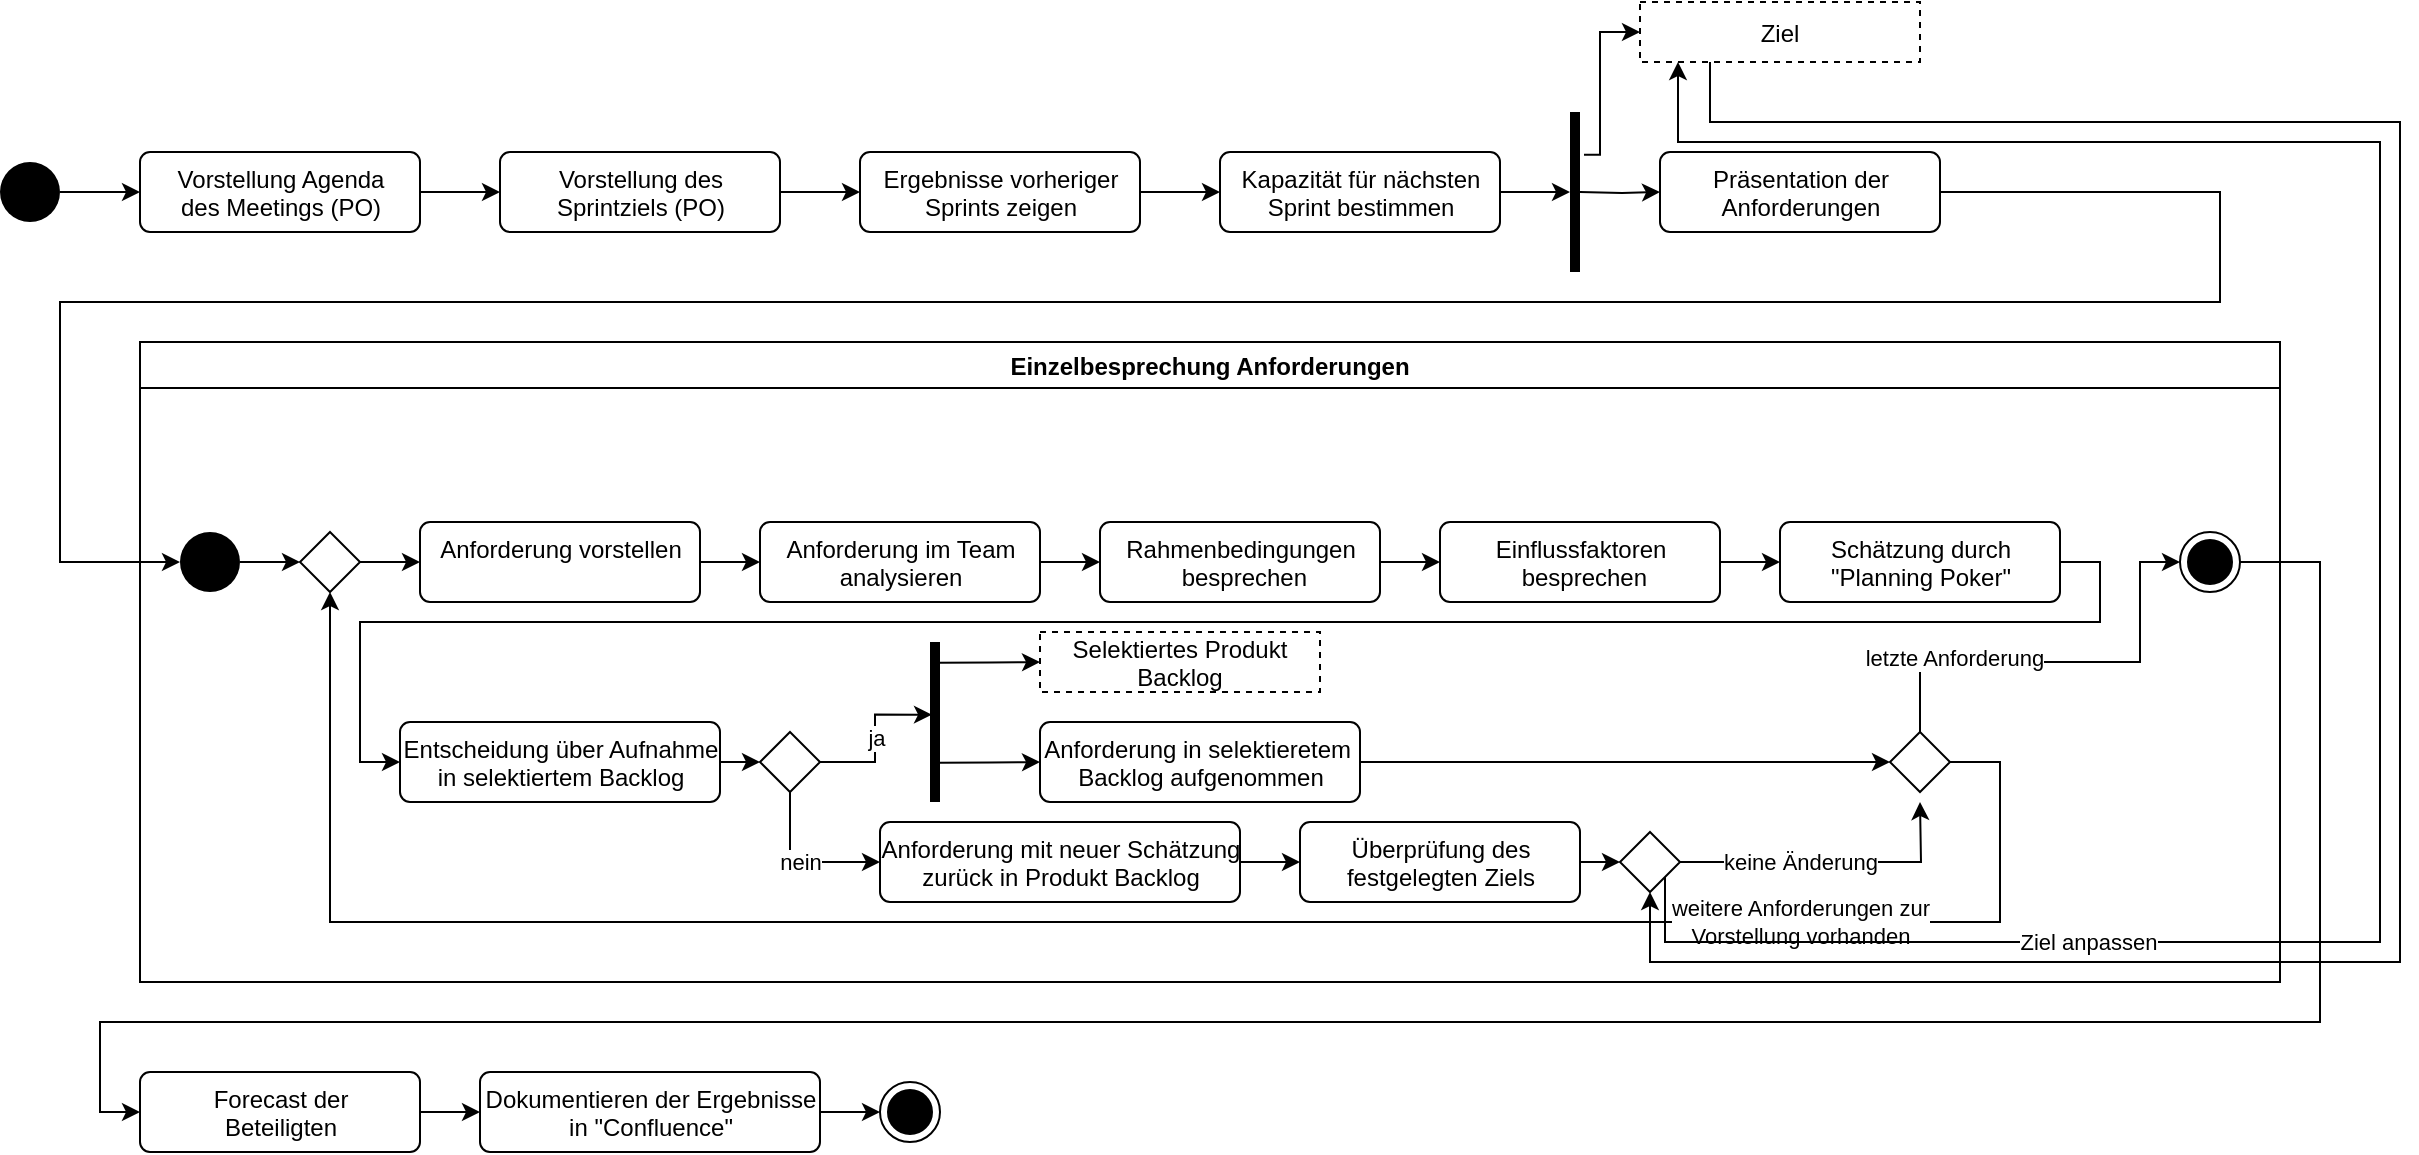 <mxfile version="13.9.9" type="github">
  <diagram id="WU-bccYG8VfvNMt3Ym44" name="Page-1">
    <mxGraphModel dx="2062" dy="1066" grid="1" gridSize="10" guides="1" tooltips="1" connect="1" arrows="1" fold="1" page="1" pageScale="1" pageWidth="827" pageHeight="1169" math="0" shadow="0">
      <root>
        <mxCell id="0" />
        <mxCell id="1" parent="0" />
        <mxCell id="taXNxG0utG7mMQOND9qC-6" style="edgeStyle=orthogonalEdgeStyle;rounded=0;orthogonalLoop=1;jettySize=auto;html=1;exitX=1;exitY=0.5;exitDx=0;exitDy=0;entryX=0;entryY=0.5;entryDx=0;entryDy=0;" edge="1" parent="1" source="taXNxG0utG7mMQOND9qC-2" target="taXNxG0utG7mMQOND9qC-3">
          <mxGeometry relative="1" as="geometry" />
        </mxCell>
        <mxCell id="taXNxG0utG7mMQOND9qC-2" value="Vorstellung Agenda&lt;br&gt;des Meetings (PO)" style="html=1;align=center;verticalAlign=top;rounded=1;absoluteArcSize=1;arcSize=10;dashed=0;" vertex="1" parent="1">
          <mxGeometry x="120" y="85" width="140" height="40" as="geometry" />
        </mxCell>
        <mxCell id="taXNxG0utG7mMQOND9qC-46" style="edgeStyle=orthogonalEdgeStyle;rounded=0;orthogonalLoop=1;jettySize=auto;html=1;exitX=1;exitY=0.5;exitDx=0;exitDy=0;entryX=0;entryY=0.5;entryDx=0;entryDy=0;" edge="1" parent="1" source="taXNxG0utG7mMQOND9qC-3" target="taXNxG0utG7mMQOND9qC-44">
          <mxGeometry relative="1" as="geometry" />
        </mxCell>
        <mxCell id="taXNxG0utG7mMQOND9qC-3" value="Vorstellung des &lt;br&gt;Sprintziels (PO)" style="html=1;align=center;verticalAlign=top;rounded=1;absoluteArcSize=1;arcSize=10;dashed=0;" vertex="1" parent="1">
          <mxGeometry x="300" y="85" width="140" height="40" as="geometry" />
        </mxCell>
        <mxCell id="taXNxG0utG7mMQOND9qC-5" style="edgeStyle=orthogonalEdgeStyle;rounded=0;orthogonalLoop=1;jettySize=auto;html=1;exitX=1;exitY=0.5;exitDx=0;exitDy=0;entryX=0;entryY=0.5;entryDx=0;entryDy=0;" edge="1" parent="1" source="taXNxG0utG7mMQOND9qC-4" target="taXNxG0utG7mMQOND9qC-2">
          <mxGeometry relative="1" as="geometry" />
        </mxCell>
        <mxCell id="taXNxG0utG7mMQOND9qC-4" value="" style="ellipse;fillColor=#000000;strokeColor=none;" vertex="1" parent="1">
          <mxGeometry x="50" y="90" width="30" height="30" as="geometry" />
        </mxCell>
        <mxCell id="taXNxG0utG7mMQOND9qC-7" value="Einzelbesprechung Anforderungen" style="swimlane;" vertex="1" parent="1">
          <mxGeometry x="120" y="180" width="1070" height="320" as="geometry" />
        </mxCell>
        <mxCell id="taXNxG0utG7mMQOND9qC-35" style="edgeStyle=orthogonalEdgeStyle;rounded=0;orthogonalLoop=1;jettySize=auto;html=1;exitX=1;exitY=0.5;exitDx=0;exitDy=0;entryX=0;entryY=0.5;entryDx=0;entryDy=0;" edge="1" parent="taXNxG0utG7mMQOND9qC-7" source="taXNxG0utG7mMQOND9qC-14" target="taXNxG0utG7mMQOND9qC-34">
          <mxGeometry relative="1" as="geometry" />
        </mxCell>
        <mxCell id="taXNxG0utG7mMQOND9qC-14" value="" style="ellipse;fillColor=#000000;strokeColor=none;" vertex="1" parent="taXNxG0utG7mMQOND9qC-7">
          <mxGeometry x="20" y="95" width="30" height="30" as="geometry" />
        </mxCell>
        <mxCell id="taXNxG0utG7mMQOND9qC-16" style="edgeStyle=orthogonalEdgeStyle;rounded=0;orthogonalLoop=1;jettySize=auto;html=1;exitX=1;exitY=0.5;exitDx=0;exitDy=0;entryX=0;entryY=0.5;entryDx=0;entryDy=0;" edge="1" parent="taXNxG0utG7mMQOND9qC-7" source="taXNxG0utG7mMQOND9qC-10" target="taXNxG0utG7mMQOND9qC-11">
          <mxGeometry relative="1" as="geometry" />
        </mxCell>
        <mxCell id="taXNxG0utG7mMQOND9qC-10" value="Anforderung vorstellen" style="html=1;align=center;verticalAlign=top;rounded=1;absoluteArcSize=1;arcSize=10;dashed=0;" vertex="1" parent="taXNxG0utG7mMQOND9qC-7">
          <mxGeometry x="140" y="90" width="140" height="40" as="geometry" />
        </mxCell>
        <mxCell id="taXNxG0utG7mMQOND9qC-17" style="edgeStyle=orthogonalEdgeStyle;rounded=0;orthogonalLoop=1;jettySize=auto;html=1;exitX=1;exitY=0.5;exitDx=0;exitDy=0;entryX=0;entryY=0.5;entryDx=0;entryDy=0;" edge="1" parent="taXNxG0utG7mMQOND9qC-7" source="taXNxG0utG7mMQOND9qC-11" target="taXNxG0utG7mMQOND9qC-12">
          <mxGeometry relative="1" as="geometry" />
        </mxCell>
        <mxCell id="taXNxG0utG7mMQOND9qC-11" value="Anforderung im Team&lt;br&gt;analysieren" style="html=1;align=center;verticalAlign=top;rounded=1;absoluteArcSize=1;arcSize=10;dashed=0;" vertex="1" parent="taXNxG0utG7mMQOND9qC-7">
          <mxGeometry x="310" y="90" width="140" height="40" as="geometry" />
        </mxCell>
        <mxCell id="taXNxG0utG7mMQOND9qC-18" style="edgeStyle=orthogonalEdgeStyle;rounded=0;orthogonalLoop=1;jettySize=auto;html=1;exitX=1;exitY=0.5;exitDx=0;exitDy=0;entryX=0;entryY=0.5;entryDx=0;entryDy=0;" edge="1" parent="taXNxG0utG7mMQOND9qC-7" source="taXNxG0utG7mMQOND9qC-12" target="taXNxG0utG7mMQOND9qC-13">
          <mxGeometry relative="1" as="geometry" />
        </mxCell>
        <mxCell id="taXNxG0utG7mMQOND9qC-12" value="Rahmenbedingungen&lt;br&gt;&amp;nbsp;besprechen" style="html=1;align=center;verticalAlign=top;rounded=1;absoluteArcSize=1;arcSize=10;dashed=0;" vertex="1" parent="taXNxG0utG7mMQOND9qC-7">
          <mxGeometry x="480" y="90" width="140" height="40" as="geometry" />
        </mxCell>
        <mxCell id="taXNxG0utG7mMQOND9qC-20" style="edgeStyle=orthogonalEdgeStyle;rounded=0;orthogonalLoop=1;jettySize=auto;html=1;exitX=1;exitY=0.5;exitDx=0;exitDy=0;entryX=0;entryY=0.5;entryDx=0;entryDy=0;" edge="1" parent="taXNxG0utG7mMQOND9qC-7" source="taXNxG0utG7mMQOND9qC-13" target="taXNxG0utG7mMQOND9qC-19">
          <mxGeometry relative="1" as="geometry" />
        </mxCell>
        <mxCell id="taXNxG0utG7mMQOND9qC-13" value="Einflussfaktoren&lt;br&gt;&amp;nbsp;besprechen" style="html=1;align=center;verticalAlign=top;rounded=1;absoluteArcSize=1;arcSize=10;dashed=0;" vertex="1" parent="taXNxG0utG7mMQOND9qC-7">
          <mxGeometry x="650" y="90" width="140" height="40" as="geometry" />
        </mxCell>
        <mxCell id="taXNxG0utG7mMQOND9qC-23" style="edgeStyle=orthogonalEdgeStyle;rounded=0;orthogonalLoop=1;jettySize=auto;html=1;exitX=1;exitY=0.5;exitDx=0;exitDy=0;entryX=0;entryY=0.5;entryDx=0;entryDy=0;" edge="1" parent="taXNxG0utG7mMQOND9qC-7" source="taXNxG0utG7mMQOND9qC-19" target="taXNxG0utG7mMQOND9qC-22">
          <mxGeometry relative="1" as="geometry">
            <Array as="points">
              <mxPoint x="980" y="110" />
              <mxPoint x="980" y="140" />
              <mxPoint x="110" y="140" />
              <mxPoint x="110" y="210" />
            </Array>
          </mxGeometry>
        </mxCell>
        <mxCell id="taXNxG0utG7mMQOND9qC-19" value="Schätzung durch&lt;br&gt;&quot;Planning Poker&quot;" style="html=1;align=center;verticalAlign=top;rounded=1;absoluteArcSize=1;arcSize=10;dashed=0;" vertex="1" parent="taXNxG0utG7mMQOND9qC-7">
          <mxGeometry x="820" y="90" width="140" height="40" as="geometry" />
        </mxCell>
        <mxCell id="taXNxG0utG7mMQOND9qC-26" style="edgeStyle=orthogonalEdgeStyle;rounded=0;orthogonalLoop=1;jettySize=auto;html=1;exitX=1;exitY=0.5;exitDx=0;exitDy=0;entryX=0;entryY=0.5;entryDx=0;entryDy=0;" edge="1" parent="taXNxG0utG7mMQOND9qC-7" source="taXNxG0utG7mMQOND9qC-22" target="taXNxG0utG7mMQOND9qC-25">
          <mxGeometry relative="1" as="geometry" />
        </mxCell>
        <mxCell id="taXNxG0utG7mMQOND9qC-22" value="Entscheidung über Aufnahme&lt;br&gt;in selektiertem Backlog" style="html=1;align=center;verticalAlign=top;rounded=1;absoluteArcSize=1;arcSize=10;dashed=0;" vertex="1" parent="taXNxG0utG7mMQOND9qC-7">
          <mxGeometry x="130" y="190" width="160" height="40" as="geometry" />
        </mxCell>
        <mxCell id="taXNxG0utG7mMQOND9qC-31" style="edgeStyle=orthogonalEdgeStyle;rounded=0;orthogonalLoop=1;jettySize=auto;html=1;exitX=1;exitY=0.5;exitDx=0;exitDy=0;entryX=0;entryY=0.5;entryDx=0;entryDy=0;" edge="1" parent="taXNxG0utG7mMQOND9qC-7" source="taXNxG0utG7mMQOND9qC-24" target="taXNxG0utG7mMQOND9qC-30">
          <mxGeometry relative="1" as="geometry" />
        </mxCell>
        <mxCell id="taXNxG0utG7mMQOND9qC-24" value="Anforderung in selektieretem&amp;nbsp;&lt;br&gt;Backlog aufgenommen" style="html=1;align=center;verticalAlign=top;rounded=1;absoluteArcSize=1;arcSize=10;dashed=0;" vertex="1" parent="taXNxG0utG7mMQOND9qC-7">
          <mxGeometry x="450" y="190" width="160" height="40" as="geometry" />
        </mxCell>
        <mxCell id="taXNxG0utG7mMQOND9qC-29" value="nein" style="edgeStyle=orthogonalEdgeStyle;rounded=0;orthogonalLoop=1;jettySize=auto;html=1;exitX=0.5;exitY=1;exitDx=0;exitDy=0;entryX=0;entryY=0.5;entryDx=0;entryDy=0;" edge="1" parent="taXNxG0utG7mMQOND9qC-7" source="taXNxG0utG7mMQOND9qC-25" target="taXNxG0utG7mMQOND9qC-28">
          <mxGeometry relative="1" as="geometry" />
        </mxCell>
        <mxCell id="taXNxG0utG7mMQOND9qC-66" value="ja" style="edgeStyle=orthogonalEdgeStyle;rounded=0;orthogonalLoop=1;jettySize=auto;html=1;exitX=1;exitY=0.5;exitDx=0;exitDy=0;entryX=0.2;entryY=0.454;entryDx=0;entryDy=0;entryPerimeter=0;" edge="1" parent="taXNxG0utG7mMQOND9qC-7" source="taXNxG0utG7mMQOND9qC-25" target="taXNxG0utG7mMQOND9qC-65">
          <mxGeometry relative="1" as="geometry" />
        </mxCell>
        <mxCell id="taXNxG0utG7mMQOND9qC-25" value="" style="rhombus;" vertex="1" parent="taXNxG0utG7mMQOND9qC-7">
          <mxGeometry x="310" y="195" width="30" height="30" as="geometry" />
        </mxCell>
        <mxCell id="taXNxG0utG7mMQOND9qC-50" style="edgeStyle=orthogonalEdgeStyle;rounded=0;orthogonalLoop=1;jettySize=auto;html=1;exitX=1;exitY=0.5;exitDx=0;exitDy=0;entryX=0;entryY=0.5;entryDx=0;entryDy=0;" edge="1" parent="taXNxG0utG7mMQOND9qC-7" source="taXNxG0utG7mMQOND9qC-28" target="taXNxG0utG7mMQOND9qC-49">
          <mxGeometry relative="1" as="geometry" />
        </mxCell>
        <mxCell id="taXNxG0utG7mMQOND9qC-28" value="Anforderung mit neuer Schätzung&lt;br&gt;zurück in Produkt Backlog" style="html=1;align=center;verticalAlign=top;rounded=1;absoluteArcSize=1;arcSize=10;dashed=0;" vertex="1" parent="taXNxG0utG7mMQOND9qC-7">
          <mxGeometry x="370" y="240" width="180" height="40" as="geometry" />
        </mxCell>
        <mxCell id="taXNxG0utG7mMQOND9qC-38" style="edgeStyle=orthogonalEdgeStyle;rounded=0;orthogonalLoop=1;jettySize=auto;html=1;exitX=0.5;exitY=0;exitDx=0;exitDy=0;entryX=0;entryY=0.5;entryDx=0;entryDy=0;" edge="1" parent="taXNxG0utG7mMQOND9qC-7" source="taXNxG0utG7mMQOND9qC-30" target="taXNxG0utG7mMQOND9qC-37">
          <mxGeometry relative="1" as="geometry">
            <Array as="points">
              <mxPoint x="890" y="160" />
              <mxPoint x="1000" y="160" />
              <mxPoint x="1000" y="110" />
            </Array>
          </mxGeometry>
        </mxCell>
        <mxCell id="taXNxG0utG7mMQOND9qC-56" value="letzte Anforderung" style="edgeLabel;html=1;align=center;verticalAlign=middle;resizable=0;points=[];" vertex="1" connectable="0" parent="taXNxG0utG7mMQOND9qC-38">
          <mxGeometry x="-0.523" y="2" relative="1" as="geometry">
            <mxPoint as="offset" />
          </mxGeometry>
        </mxCell>
        <mxCell id="taXNxG0utG7mMQOND9qC-30" value="" style="rhombus;" vertex="1" parent="taXNxG0utG7mMQOND9qC-7">
          <mxGeometry x="875" y="195" width="30" height="30" as="geometry" />
        </mxCell>
        <mxCell id="taXNxG0utG7mMQOND9qC-36" style="edgeStyle=orthogonalEdgeStyle;rounded=0;orthogonalLoop=1;jettySize=auto;html=1;exitX=1;exitY=0.5;exitDx=0;exitDy=0;entryX=0;entryY=0.5;entryDx=0;entryDy=0;" edge="1" parent="taXNxG0utG7mMQOND9qC-7" source="taXNxG0utG7mMQOND9qC-34" target="taXNxG0utG7mMQOND9qC-10">
          <mxGeometry relative="1" as="geometry" />
        </mxCell>
        <mxCell id="taXNxG0utG7mMQOND9qC-34" value="" style="rhombus;" vertex="1" parent="taXNxG0utG7mMQOND9qC-7">
          <mxGeometry x="80" y="95" width="30" height="30" as="geometry" />
        </mxCell>
        <mxCell id="taXNxG0utG7mMQOND9qC-33" value="weitere Anforderungen zur &lt;br&gt;Vorstellung vorhanden" style="edgeStyle=orthogonalEdgeStyle;rounded=0;orthogonalLoop=1;jettySize=auto;html=1;exitX=1;exitY=0.5;exitDx=0;exitDy=0;entryX=0.5;entryY=1;entryDx=0;entryDy=0;" edge="1" parent="taXNxG0utG7mMQOND9qC-7" source="taXNxG0utG7mMQOND9qC-30" target="taXNxG0utG7mMQOND9qC-34">
          <mxGeometry x="-0.629" relative="1" as="geometry">
            <mxPoint x="540" y="280" as="targetPoint" />
            <Array as="points">
              <mxPoint x="930" y="210" />
              <mxPoint x="930" y="290" />
              <mxPoint x="95" y="290" />
            </Array>
            <mxPoint as="offset" />
          </mxGeometry>
        </mxCell>
        <mxCell id="taXNxG0utG7mMQOND9qC-37" value="" style="ellipse;html=1;shape=endState;fillColor=#000000;strokeColor=#000000;" vertex="1" parent="taXNxG0utG7mMQOND9qC-7">
          <mxGeometry x="1020" y="95" width="30" height="30" as="geometry" />
        </mxCell>
        <mxCell id="taXNxG0utG7mMQOND9qC-70" style="edgeStyle=orthogonalEdgeStyle;rounded=0;orthogonalLoop=1;jettySize=auto;html=1;exitX=1;exitY=0.5;exitDx=0;exitDy=0;entryX=0;entryY=0.5;entryDx=0;entryDy=0;" edge="1" parent="taXNxG0utG7mMQOND9qC-7" source="taXNxG0utG7mMQOND9qC-49" target="taXNxG0utG7mMQOND9qC-69">
          <mxGeometry relative="1" as="geometry" />
        </mxCell>
        <mxCell id="taXNxG0utG7mMQOND9qC-49" value="Überprüfung des&lt;br&gt;festgelegten Ziels" style="html=1;align=center;verticalAlign=top;rounded=1;absoluteArcSize=1;arcSize=10;dashed=0;" vertex="1" parent="taXNxG0utG7mMQOND9qC-7">
          <mxGeometry x="580" y="240" width="140" height="40" as="geometry" />
        </mxCell>
        <mxCell id="taXNxG0utG7mMQOND9qC-58" value="Selektiertes Produkt&#xa;Backlog" style="fontStyle=0;dashed=1;" vertex="1" parent="taXNxG0utG7mMQOND9qC-7">
          <mxGeometry x="450" y="145" width="140" height="30" as="geometry" />
        </mxCell>
        <mxCell id="taXNxG0utG7mMQOND9qC-65" value="" style="html=1;points=[];perimeter=orthogonalPerimeter;fillColor=#000000;strokeColor=none;" vertex="1" parent="taXNxG0utG7mMQOND9qC-7">
          <mxGeometry x="395" y="150" width="5" height="80" as="geometry" />
        </mxCell>
        <mxCell id="taXNxG0utG7mMQOND9qC-67" style="edgeStyle=orthogonalEdgeStyle;rounded=0;orthogonalLoop=1;jettySize=auto;html=1;exitX=0.867;exitY=0.129;exitDx=0;exitDy=0;exitPerimeter=0;entryX=0;entryY=0.5;entryDx=0;entryDy=0;" edge="1" parent="taXNxG0utG7mMQOND9qC-7" source="taXNxG0utG7mMQOND9qC-65" target="taXNxG0utG7mMQOND9qC-58">
          <mxGeometry relative="1" as="geometry">
            <mxPoint x="420" y="210" as="targetPoint" />
          </mxGeometry>
        </mxCell>
        <mxCell id="taXNxG0utG7mMQOND9qC-68" style="edgeStyle=orthogonalEdgeStyle;rounded=0;orthogonalLoop=1;jettySize=auto;html=1;entryX=0;entryY=0.5;entryDx=0;entryDy=0;exitX=1;exitY=0.754;exitDx=0;exitDy=0;exitPerimeter=0;" edge="1" parent="taXNxG0utG7mMQOND9qC-7" source="taXNxG0utG7mMQOND9qC-65" target="taXNxG0utG7mMQOND9qC-24">
          <mxGeometry relative="1" as="geometry">
            <mxPoint x="420" y="190" as="targetPoint" />
            <mxPoint x="430" y="230" as="sourcePoint" />
          </mxGeometry>
        </mxCell>
        <mxCell id="taXNxG0utG7mMQOND9qC-69" value="" style="rhombus;" vertex="1" parent="taXNxG0utG7mMQOND9qC-7">
          <mxGeometry x="740" y="245" width="30" height="30" as="geometry" />
        </mxCell>
        <mxCell id="taXNxG0utG7mMQOND9qC-53" style="edgeStyle=orthogonalEdgeStyle;rounded=0;orthogonalLoop=1;jettySize=auto;html=1;exitX=1;exitY=0.5;exitDx=0;exitDy=0;entryX=0;entryY=0.5;entryDx=0;entryDy=0;" edge="1" parent="1" source="taXNxG0utG7mMQOND9qC-9" target="taXNxG0utG7mMQOND9qC-52">
          <mxGeometry relative="1" as="geometry" />
        </mxCell>
        <mxCell id="taXNxG0utG7mMQOND9qC-9" value="Forecast der&lt;br&gt;Beteiligten" style="html=1;align=center;verticalAlign=top;rounded=1;absoluteArcSize=1;arcSize=10;dashed=0;" vertex="1" parent="1">
          <mxGeometry x="120" y="545" width="140" height="40" as="geometry" />
        </mxCell>
        <mxCell id="taXNxG0utG7mMQOND9qC-42" style="edgeStyle=orthogonalEdgeStyle;rounded=0;orthogonalLoop=1;jettySize=auto;html=1;exitX=1;exitY=0.5;exitDx=0;exitDy=0;entryX=0;entryY=0.5;entryDx=0;entryDy=0;" edge="1" parent="1" source="taXNxG0utG7mMQOND9qC-41" target="taXNxG0utG7mMQOND9qC-14">
          <mxGeometry relative="1" as="geometry">
            <Array as="points">
              <mxPoint x="1160" y="105" />
              <mxPoint x="1160" y="160" />
              <mxPoint x="80" y="160" />
              <mxPoint x="80" y="290" />
            </Array>
          </mxGeometry>
        </mxCell>
        <mxCell id="taXNxG0utG7mMQOND9qC-61" style="edgeStyle=orthogonalEdgeStyle;rounded=0;orthogonalLoop=1;jettySize=auto;html=1;entryX=0;entryY=0.5;entryDx=0;entryDy=0;" edge="1" parent="1" target="taXNxG0utG7mMQOND9qC-41">
          <mxGeometry relative="1" as="geometry">
            <mxPoint x="850" y="140" as="targetPoint" />
            <mxPoint x="840" y="105" as="sourcePoint" />
          </mxGeometry>
        </mxCell>
        <mxCell id="taXNxG0utG7mMQOND9qC-41" value="Präsentation der&lt;br&gt;Anforderungen" style="html=1;align=center;verticalAlign=top;rounded=1;absoluteArcSize=1;arcSize=10;dashed=0;" vertex="1" parent="1">
          <mxGeometry x="880" y="85" width="140" height="40" as="geometry" />
        </mxCell>
        <mxCell id="taXNxG0utG7mMQOND9qC-43" style="edgeStyle=orthogonalEdgeStyle;rounded=0;orthogonalLoop=1;jettySize=auto;html=1;exitX=1;exitY=0.5;exitDx=0;exitDy=0;entryX=0;entryY=0.5;entryDx=0;entryDy=0;" edge="1" parent="1" source="taXNxG0utG7mMQOND9qC-37" target="taXNxG0utG7mMQOND9qC-9">
          <mxGeometry relative="1" as="geometry">
            <Array as="points">
              <mxPoint x="1210" y="290" />
              <mxPoint x="1210" y="520" />
              <mxPoint x="100" y="520" />
              <mxPoint x="100" y="565" />
            </Array>
          </mxGeometry>
        </mxCell>
        <mxCell id="taXNxG0utG7mMQOND9qC-47" style="edgeStyle=orthogonalEdgeStyle;rounded=0;orthogonalLoop=1;jettySize=auto;html=1;exitX=1;exitY=0.5;exitDx=0;exitDy=0;entryX=0;entryY=0.5;entryDx=0;entryDy=0;" edge="1" parent="1" source="taXNxG0utG7mMQOND9qC-44" target="taXNxG0utG7mMQOND9qC-45">
          <mxGeometry relative="1" as="geometry" />
        </mxCell>
        <mxCell id="taXNxG0utG7mMQOND9qC-44" value="Ergebnisse vorheriger&lt;br&gt;Sprints zeigen" style="html=1;align=center;verticalAlign=top;rounded=1;absoluteArcSize=1;arcSize=10;dashed=0;" vertex="1" parent="1">
          <mxGeometry x="480" y="85" width="140" height="40" as="geometry" />
        </mxCell>
        <mxCell id="taXNxG0utG7mMQOND9qC-60" style="edgeStyle=orthogonalEdgeStyle;rounded=0;orthogonalLoop=1;jettySize=auto;html=1;exitX=1;exitY=0.5;exitDx=0;exitDy=0;" edge="1" parent="1" source="taXNxG0utG7mMQOND9qC-45" target="taXNxG0utG7mMQOND9qC-59">
          <mxGeometry relative="1" as="geometry" />
        </mxCell>
        <mxCell id="taXNxG0utG7mMQOND9qC-45" value="Kapazität für nächsten&lt;br&gt;Sprint bestimmen" style="html=1;align=center;verticalAlign=top;rounded=1;absoluteArcSize=1;arcSize=10;dashed=0;" vertex="1" parent="1">
          <mxGeometry x="660" y="85" width="140" height="40" as="geometry" />
        </mxCell>
        <mxCell id="taXNxG0utG7mMQOND9qC-55" style="edgeStyle=orthogonalEdgeStyle;rounded=0;orthogonalLoop=1;jettySize=auto;html=1;exitX=1;exitY=0.5;exitDx=0;exitDy=0;entryX=0;entryY=0.5;entryDx=0;entryDy=0;" edge="1" parent="1" source="taXNxG0utG7mMQOND9qC-52" target="taXNxG0utG7mMQOND9qC-54">
          <mxGeometry relative="1" as="geometry" />
        </mxCell>
        <mxCell id="taXNxG0utG7mMQOND9qC-52" value="Dokumentieren der Ergebnisse&lt;br&gt;in &quot;Confluence&quot;" style="html=1;align=center;verticalAlign=top;rounded=1;absoluteArcSize=1;arcSize=10;dashed=0;" vertex="1" parent="1">
          <mxGeometry x="290" y="545" width="170" height="40" as="geometry" />
        </mxCell>
        <mxCell id="taXNxG0utG7mMQOND9qC-54" value="" style="ellipse;html=1;shape=endState;fillColor=#000000;strokeColor=#000000;" vertex="1" parent="1">
          <mxGeometry x="490" y="550" width="30" height="30" as="geometry" />
        </mxCell>
        <mxCell id="taXNxG0utG7mMQOND9qC-62" style="edgeStyle=orthogonalEdgeStyle;rounded=0;orthogonalLoop=1;jettySize=auto;html=1;exitX=1.4;exitY=0.267;exitDx=0;exitDy=0;exitPerimeter=0;entryX=0;entryY=0.5;entryDx=0;entryDy=0;" edge="1" parent="1" source="taXNxG0utG7mMQOND9qC-59" target="taXNxG0utG7mMQOND9qC-57">
          <mxGeometry relative="1" as="geometry">
            <mxPoint x="730" y="60" as="targetPoint" />
            <Array as="points">
              <mxPoint x="850" y="86" />
              <mxPoint x="850" y="25" />
            </Array>
          </mxGeometry>
        </mxCell>
        <mxCell id="taXNxG0utG7mMQOND9qC-73" style="edgeStyle=orthogonalEdgeStyle;rounded=0;orthogonalLoop=1;jettySize=auto;html=1;exitX=0.25;exitY=1;exitDx=0;exitDy=0;entryX=0.5;entryY=1;entryDx=0;entryDy=0;" edge="1" parent="1" source="taXNxG0utG7mMQOND9qC-57" target="taXNxG0utG7mMQOND9qC-69">
          <mxGeometry relative="1" as="geometry">
            <Array as="points">
              <mxPoint x="905" y="70" />
              <mxPoint x="1250" y="70" />
              <mxPoint x="1250" y="490" />
              <mxPoint x="875" y="490" />
            </Array>
          </mxGeometry>
        </mxCell>
        <mxCell id="taXNxG0utG7mMQOND9qC-57" value="Ziel" style="fontStyle=0;dashed=1;" vertex="1" parent="1">
          <mxGeometry x="870" y="10" width="140" height="30" as="geometry" />
        </mxCell>
        <mxCell id="taXNxG0utG7mMQOND9qC-59" value="" style="html=1;points=[];perimeter=orthogonalPerimeter;fillColor=#000000;strokeColor=none;" vertex="1" parent="1">
          <mxGeometry x="835" y="65" width="5" height="80" as="geometry" />
        </mxCell>
        <mxCell id="taXNxG0utG7mMQOND9qC-71" value="keine Änderung" style="edgeStyle=orthogonalEdgeStyle;rounded=0;orthogonalLoop=1;jettySize=auto;html=1;exitX=1;exitY=0.5;exitDx=0;exitDy=0;" edge="1" parent="1" source="taXNxG0utG7mMQOND9qC-69">
          <mxGeometry x="-0.2" relative="1" as="geometry">
            <mxPoint x="1010" y="410" as="targetPoint" />
            <mxPoint as="offset" />
          </mxGeometry>
        </mxCell>
        <mxCell id="taXNxG0utG7mMQOND9qC-72" value="Ziel anpassen" style="edgeStyle=orthogonalEdgeStyle;rounded=0;orthogonalLoop=1;jettySize=auto;html=1;exitX=1;exitY=1;exitDx=0;exitDy=0;" edge="1" parent="1" source="taXNxG0utG7mMQOND9qC-69" target="taXNxG0utG7mMQOND9qC-57">
          <mxGeometry x="-0.587" relative="1" as="geometry">
            <Array as="points">
              <mxPoint x="883" y="480" />
              <mxPoint x="1240" y="480" />
              <mxPoint x="1240" y="80" />
              <mxPoint x="889" y="80" />
            </Array>
            <mxPoint as="offset" />
          </mxGeometry>
        </mxCell>
      </root>
    </mxGraphModel>
  </diagram>
</mxfile>

